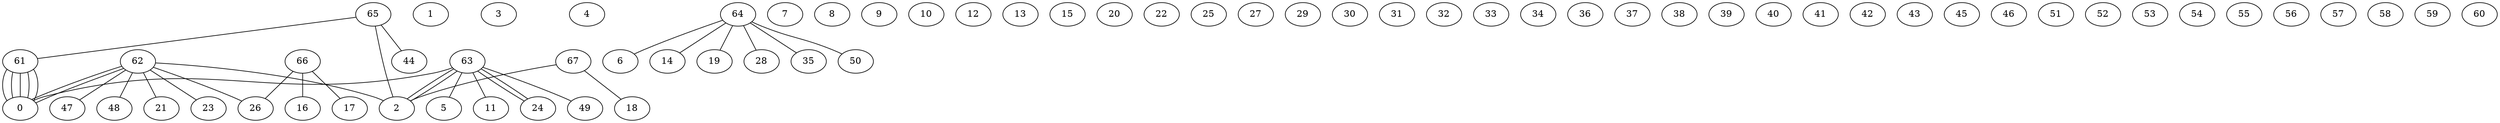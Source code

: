 graph G {
0;
1;
2;
3;
4;
5;
6;
7;
8;
9;
10;
11;
12;
13;
14;
15;
16;
17;
18;
19;
20;
21;
22;
23;
24;
25;
26;
27;
28;
29;
30;
31;
32;
33;
34;
35;
36;
37;
38;
39;
40;
41;
42;
43;
44;
45;
46;
47;
48;
49;
50;
51;
52;
53;
54;
55;
56;
57;
58;
59;
60;
61;
62;
63;
64;
65;
66;
67;
67--2 ;
67--18 ;
66--26 ;
66--17 ;
66--16 ;
65--44 ;
65--61 ;
65--2 ;
64--14 ;
64--35 ;
64--6 ;
64--50 ;
64--28 ;
64--19 ;
63--49 ;
63--2 ;
63--2 ;
63--24 ;
63--11 ;
63--24 ;
63--5 ;
63--0 ;
62--47 ;
62--23 ;
62--21 ;
62--26 ;
62--2 ;
62--48 ;
62--0 ;
62--0 ;
61--0 ;
61--0 ;
61--0 ;
61--0 ;
61--0 ;
}
